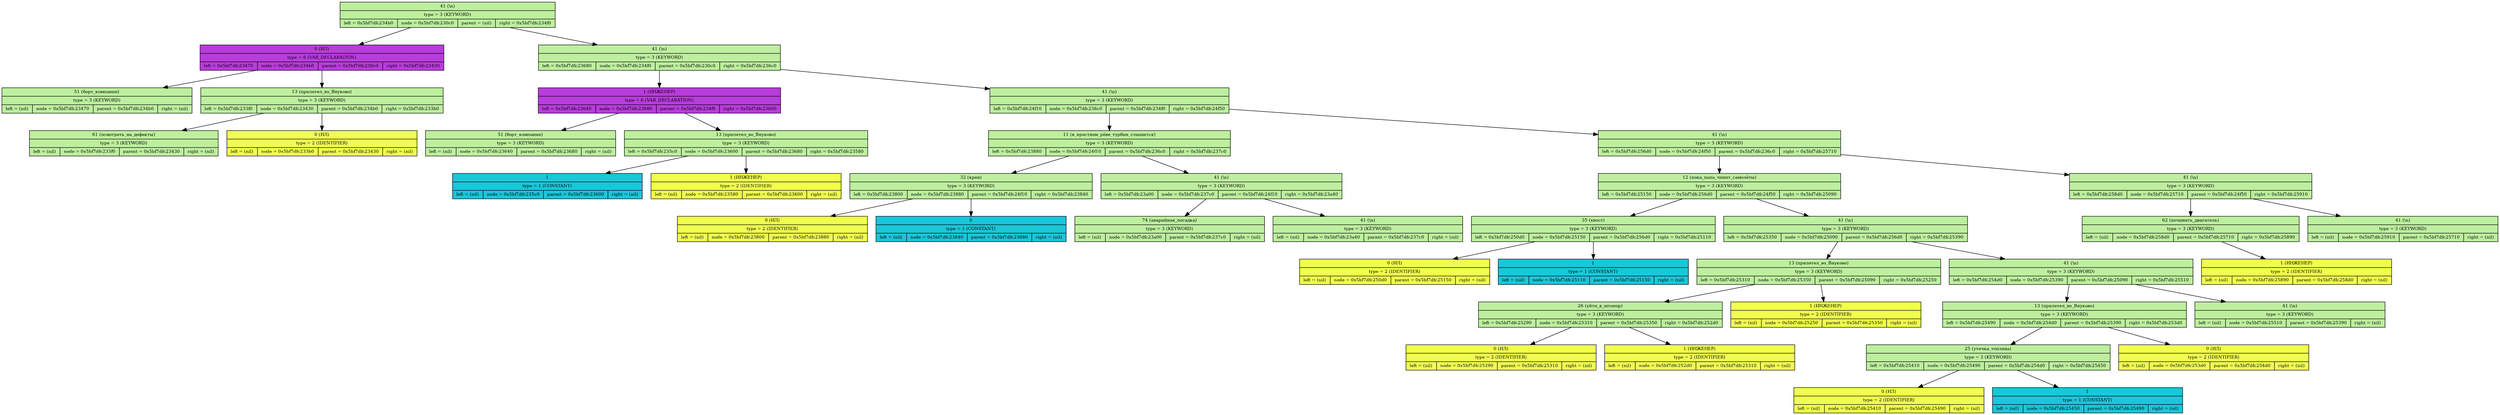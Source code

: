 digraph
{
	node[fontsize=9]

	node_0x5bf7dfc230c0 [shape=record, label = "{41 (\\n)| type = 3 (KEYWORD) | {left = 0x5bf7dfc234b0 | node = 0x5bf7dfc230c0 | parent = (nil) | right = 0x5bf7dfc234f0}}" style="filled",fillcolor="#BDEF9E"]

	node_0x5bf7dfc234b0 [shape=record, label = "{0 (ИЛ)| type = 6 (VAR_DECLARATION) | {left = 0x5bf7dfc23470 | node = 0x5bf7dfc234b0 | parent = 0x5bf7dfc230c0 | right = 0x5bf7dfc23430}}" style="filled",fillcolor="#B93CDC"]

	edge[color="black",fontsize=12]
	node_0x5bf7dfc230c0 -> node_0x5bf7dfc234b0

	node_0x5bf7dfc23470 [shape=record, label = "{51 (борт_компании)| type = 3 (KEYWORD) | {left = (nil) | node = 0x5bf7dfc23470 | parent = 0x5bf7dfc234b0 | right = (nil)}}" style="filled",fillcolor="#BDEF9E"]

	edge[color="black",fontsize=12]
	node_0x5bf7dfc234b0 -> node_0x5bf7dfc23470

	node_0x5bf7dfc23430 [shape=record, label = "{13 (прилетел_во_Внуково)| type = 3 (KEYWORD) | {left = 0x5bf7dfc233f0 | node = 0x5bf7dfc23430 | parent = 0x5bf7dfc234b0 | right = 0x5bf7dfc233b0}}" style="filled",fillcolor="#BDEF9E"]

	edge[color="black",fontsize=12]
	node_0x5bf7dfc234b0 -> node_0x5bf7dfc23430

	node_0x5bf7dfc233f0 [shape=record, label = "{61 (осмотреть_на_дефекты)| type = 3 (KEYWORD) | {left = (nil) | node = 0x5bf7dfc233f0 | parent = 0x5bf7dfc23430 | right = (nil)}}" style="filled",fillcolor="#BDEF9E"]

	edge[color="black",fontsize=12]
	node_0x5bf7dfc23430 -> node_0x5bf7dfc233f0

	node_0x5bf7dfc233b0 [shape=record, label = "{0 (ИЛ)| type = 2 (IDENTIFIER) | {left = (nil) | node = 0x5bf7dfc233b0 | parent = 0x5bf7dfc23430 | right = (nil)}}" style="filled",fillcolor="#F0FF4F"]

	edge[color="black",fontsize=12]
	node_0x5bf7dfc23430 -> node_0x5bf7dfc233b0

	node_0x5bf7dfc234f0 [shape=record, label = "{41 (\\n)| type = 3 (KEYWORD) | {left = 0x5bf7dfc23680 | node = 0x5bf7dfc234f0 | parent = 0x5bf7dfc230c0 | right = 0x5bf7dfc236c0}}" style="filled",fillcolor="#BDEF9E"]

	edge[color="black",fontsize=12]
	node_0x5bf7dfc230c0 -> node_0x5bf7dfc234f0

	node_0x5bf7dfc23680 [shape=record, label = "{1 (ИНЖЕНЕР)| type = 6 (VAR_DECLARATION) | {left = 0x5bf7dfc23640 | node = 0x5bf7dfc23680 | parent = 0x5bf7dfc234f0 | right = 0x5bf7dfc23600}}" style="filled",fillcolor="#B93CDC"]

	edge[color="black",fontsize=12]
	node_0x5bf7dfc234f0 -> node_0x5bf7dfc23680

	node_0x5bf7dfc23640 [shape=record, label = "{51 (борт_компании)| type = 3 (KEYWORD) | {left = (nil) | node = 0x5bf7dfc23640 | parent = 0x5bf7dfc23680 | right = (nil)}}" style="filled",fillcolor="#BDEF9E"]

	edge[color="black",fontsize=12]
	node_0x5bf7dfc23680 -> node_0x5bf7dfc23640

	node_0x5bf7dfc23600 [shape=record, label = "{13 (прилетел_во_Внуково)| type = 3 (KEYWORD) | {left = 0x5bf7dfc235c0 | node = 0x5bf7dfc23600 | parent = 0x5bf7dfc23680 | right = 0x5bf7dfc23580}}" style="filled",fillcolor="#BDEF9E"]

	edge[color="black",fontsize=12]
	node_0x5bf7dfc23680 -> node_0x5bf7dfc23600

	node_0x5bf7dfc235c0 [shape=record, label = "{1| type = 1 (CONSTANT) | {left = (nil) | node = 0x5bf7dfc235c0 | parent = 0x5bf7dfc23600 | right = (nil)}}" style="filled",fillcolor="#1AC6D9"]

	edge[color="black",fontsize=12]
	node_0x5bf7dfc23600 -> node_0x5bf7dfc235c0

	node_0x5bf7dfc23580 [shape=record, label = "{1 (ИНЖЕНЕР)| type = 2 (IDENTIFIER) | {left = (nil) | node = 0x5bf7dfc23580 | parent = 0x5bf7dfc23600 | right = (nil)}}" style="filled",fillcolor="#F0FF4F"]

	edge[color="black",fontsize=12]
	node_0x5bf7dfc23600 -> node_0x5bf7dfc23580

	node_0x5bf7dfc236c0 [shape=record, label = "{41 (\\n)| type = 3 (KEYWORD) | {left = 0x5bf7dfc24f10 | node = 0x5bf7dfc236c0 | parent = 0x5bf7dfc234f0 | right = 0x5bf7dfc24f50}}" style="filled",fillcolor="#BDEF9E"]

	edge[color="black",fontsize=12]
	node_0x5bf7dfc234f0 -> node_0x5bf7dfc236c0

	node_0x5bf7dfc24f10 [shape=record, label = "{11 (в_яростном_рёве_турбин_слышится)| type = 3 (KEYWORD) | {left = 0x5bf7dfc23880 | node = 0x5bf7dfc24f10 | parent = 0x5bf7dfc236c0 | right = 0x5bf7dfc237c0}}" style="filled",fillcolor="#BDEF9E"]

	edge[color="black",fontsize=12]
	node_0x5bf7dfc236c0 -> node_0x5bf7dfc24f10

	node_0x5bf7dfc23880 [shape=record, label = "{32 (крен)| type = 3 (KEYWORD) | {left = 0x5bf7dfc23800 | node = 0x5bf7dfc23880 | parent = 0x5bf7dfc24f10 | right = 0x5bf7dfc23840}}" style="filled",fillcolor="#BDEF9E"]

	edge[color="black",fontsize=12]
	node_0x5bf7dfc24f10 -> node_0x5bf7dfc23880

	node_0x5bf7dfc23800 [shape=record, label = "{0 (ИЛ)| type = 2 (IDENTIFIER) | {left = (nil) | node = 0x5bf7dfc23800 | parent = 0x5bf7dfc23880 | right = (nil)}}" style="filled",fillcolor="#F0FF4F"]

	edge[color="black",fontsize=12]
	node_0x5bf7dfc23880 -> node_0x5bf7dfc23800

	node_0x5bf7dfc23840 [shape=record, label = "{0| type = 1 (CONSTANT) | {left = (nil) | node = 0x5bf7dfc23840 | parent = 0x5bf7dfc23880 | right = (nil)}}" style="filled",fillcolor="#1AC6D9"]

	edge[color="black",fontsize=12]
	node_0x5bf7dfc23880 -> node_0x5bf7dfc23840

	node_0x5bf7dfc237c0 [shape=record, label = "{41 (\\n)| type = 3 (KEYWORD) | {left = 0x5bf7dfc23a00 | node = 0x5bf7dfc237c0 | parent = 0x5bf7dfc24f10 | right = 0x5bf7dfc23a40}}" style="filled",fillcolor="#BDEF9E"]

	edge[color="black",fontsize=12]
	node_0x5bf7dfc24f10 -> node_0x5bf7dfc237c0

	node_0x5bf7dfc23a00 [shape=record, label = "{74 (аварийная_посадка)| type = 3 (KEYWORD) | {left = (nil) | node = 0x5bf7dfc23a00 | parent = 0x5bf7dfc237c0 | right = (nil)}}" style="filled",fillcolor="#BDEF9E"]

	edge[color="black",fontsize=12]
	node_0x5bf7dfc237c0 -> node_0x5bf7dfc23a00

	node_0x5bf7dfc23a40 [shape=record, label = "{41 (\\n)| type = 3 (KEYWORD) | {left = (nil) | node = 0x5bf7dfc23a40 | parent = 0x5bf7dfc237c0 | right = (nil)}}" style="filled",fillcolor="#BDEF9E"]

	edge[color="black",fontsize=12]
	node_0x5bf7dfc237c0 -> node_0x5bf7dfc23a40

	node_0x5bf7dfc24f50 [shape=record, label = "{41 (\\n)| type = 3 (KEYWORD) | {left = 0x5bf7dfc256d0 | node = 0x5bf7dfc24f50 | parent = 0x5bf7dfc236c0 | right = 0x5bf7dfc25710}}" style="filled",fillcolor="#BDEF9E"]

	edge[color="black",fontsize=12]
	node_0x5bf7dfc236c0 -> node_0x5bf7dfc24f50

	node_0x5bf7dfc256d0 [shape=record, label = "{12 (пока_папа_чинит_самолёты)| type = 3 (KEYWORD) | {left = 0x5bf7dfc25150 | node = 0x5bf7dfc256d0 | parent = 0x5bf7dfc24f50 | right = 0x5bf7dfc25090}}" style="filled",fillcolor="#BDEF9E"]

	edge[color="black",fontsize=12]
	node_0x5bf7dfc24f50 -> node_0x5bf7dfc256d0

	node_0x5bf7dfc25150 [shape=record, label = "{35 (хвост)| type = 3 (KEYWORD) | {left = 0x5bf7dfc250d0 | node = 0x5bf7dfc25150 | parent = 0x5bf7dfc256d0 | right = 0x5bf7dfc25110}}" style="filled",fillcolor="#BDEF9E"]

	edge[color="black",fontsize=12]
	node_0x5bf7dfc256d0 -> node_0x5bf7dfc25150

	node_0x5bf7dfc250d0 [shape=record, label = "{0 (ИЛ)| type = 2 (IDENTIFIER) | {left = (nil) | node = 0x5bf7dfc250d0 | parent = 0x5bf7dfc25150 | right = (nil)}}" style="filled",fillcolor="#F0FF4F"]

	edge[color="black",fontsize=12]
	node_0x5bf7dfc25150 -> node_0x5bf7dfc250d0

	node_0x5bf7dfc25110 [shape=record, label = "{1| type = 1 (CONSTANT) | {left = (nil) | node = 0x5bf7dfc25110 | parent = 0x5bf7dfc25150 | right = (nil)}}" style="filled",fillcolor="#1AC6D9"]

	edge[color="black",fontsize=12]
	node_0x5bf7dfc25150 -> node_0x5bf7dfc25110

	node_0x5bf7dfc25090 [shape=record, label = "{41 (\\n)| type = 3 (KEYWORD) | {left = 0x5bf7dfc25350 | node = 0x5bf7dfc25090 | parent = 0x5bf7dfc256d0 | right = 0x5bf7dfc25390}}" style="filled",fillcolor="#BDEF9E"]

	edge[color="black",fontsize=12]
	node_0x5bf7dfc256d0 -> node_0x5bf7dfc25090

	node_0x5bf7dfc25350 [shape=record, label = "{13 (прилетел_во_Внуково)| type = 3 (KEYWORD) | {left = 0x5bf7dfc25310 | node = 0x5bf7dfc25350 | parent = 0x5bf7dfc25090 | right = 0x5bf7dfc25250}}" style="filled",fillcolor="#BDEF9E"]

	edge[color="black",fontsize=12]
	node_0x5bf7dfc25090 -> node_0x5bf7dfc25350

	node_0x5bf7dfc25310 [shape=record, label = "{26 (уйти_в_штопор)| type = 3 (KEYWORD) | {left = 0x5bf7dfc25290 | node = 0x5bf7dfc25310 | parent = 0x5bf7dfc25350 | right = 0x5bf7dfc252d0}}" style="filled",fillcolor="#BDEF9E"]

	edge[color="black",fontsize=12]
	node_0x5bf7dfc25350 -> node_0x5bf7dfc25310

	node_0x5bf7dfc25290 [shape=record, label = "{0 (ИЛ)| type = 2 (IDENTIFIER) | {left = (nil) | node = 0x5bf7dfc25290 | parent = 0x5bf7dfc25310 | right = (nil)}}" style="filled",fillcolor="#F0FF4F"]

	edge[color="black",fontsize=12]
	node_0x5bf7dfc25310 -> node_0x5bf7dfc25290

	node_0x5bf7dfc252d0 [shape=record, label = "{1 (ИНЖЕНЕР)| type = 2 (IDENTIFIER) | {left = (nil) | node = 0x5bf7dfc252d0 | parent = 0x5bf7dfc25310 | right = (nil)}}" style="filled",fillcolor="#F0FF4F"]

	edge[color="black",fontsize=12]
	node_0x5bf7dfc25310 -> node_0x5bf7dfc252d0

	node_0x5bf7dfc25250 [shape=record, label = "{1 (ИНЖЕНЕР)| type = 2 (IDENTIFIER) | {left = (nil) | node = 0x5bf7dfc25250 | parent = 0x5bf7dfc25350 | right = (nil)}}" style="filled",fillcolor="#F0FF4F"]

	edge[color="black",fontsize=12]
	node_0x5bf7dfc25350 -> node_0x5bf7dfc25250

	node_0x5bf7dfc25390 [shape=record, label = "{41 (\\n)| type = 3 (KEYWORD) | {left = 0x5bf7dfc254d0 | node = 0x5bf7dfc25390 | parent = 0x5bf7dfc25090 | right = 0x5bf7dfc25510}}" style="filled",fillcolor="#BDEF9E"]

	edge[color="black",fontsize=12]
	node_0x5bf7dfc25090 -> node_0x5bf7dfc25390

	node_0x5bf7dfc254d0 [shape=record, label = "{13 (прилетел_во_Внуково)| type = 3 (KEYWORD) | {left = 0x5bf7dfc25490 | node = 0x5bf7dfc254d0 | parent = 0x5bf7dfc25390 | right = 0x5bf7dfc253d0}}" style="filled",fillcolor="#BDEF9E"]

	edge[color="black",fontsize=12]
	node_0x5bf7dfc25390 -> node_0x5bf7dfc254d0

	node_0x5bf7dfc25490 [shape=record, label = "{25 (утечка_топлива)| type = 3 (KEYWORD) | {left = 0x5bf7dfc25410 | node = 0x5bf7dfc25490 | parent = 0x5bf7dfc254d0 | right = 0x5bf7dfc25450}}" style="filled",fillcolor="#BDEF9E"]

	edge[color="black",fontsize=12]
	node_0x5bf7dfc254d0 -> node_0x5bf7dfc25490

	node_0x5bf7dfc25410 [shape=record, label = "{0 (ИЛ)| type = 2 (IDENTIFIER) | {left = (nil) | node = 0x5bf7dfc25410 | parent = 0x5bf7dfc25490 | right = (nil)}}" style="filled",fillcolor="#F0FF4F"]

	edge[color="black",fontsize=12]
	node_0x5bf7dfc25490 -> node_0x5bf7dfc25410

	node_0x5bf7dfc25450 [shape=record, label = "{1| type = 1 (CONSTANT) | {left = (nil) | node = 0x5bf7dfc25450 | parent = 0x5bf7dfc25490 | right = (nil)}}" style="filled",fillcolor="#1AC6D9"]

	edge[color="black",fontsize=12]
	node_0x5bf7dfc25490 -> node_0x5bf7dfc25450

	node_0x5bf7dfc253d0 [shape=record, label = "{0 (ИЛ)| type = 2 (IDENTIFIER) | {left = (nil) | node = 0x5bf7dfc253d0 | parent = 0x5bf7dfc254d0 | right = (nil)}}" style="filled",fillcolor="#F0FF4F"]

	edge[color="black",fontsize=12]
	node_0x5bf7dfc254d0 -> node_0x5bf7dfc253d0

	node_0x5bf7dfc25510 [shape=record, label = "{41 (\\n)| type = 3 (KEYWORD) | {left = (nil) | node = 0x5bf7dfc25510 | parent = 0x5bf7dfc25390 | right = (nil)}}" style="filled",fillcolor="#BDEF9E"]

	edge[color="black",fontsize=12]
	node_0x5bf7dfc25390 -> node_0x5bf7dfc25510

	node_0x5bf7dfc25710 [shape=record, label = "{41 (\\n)| type = 3 (KEYWORD) | {left = 0x5bf7dfc258d0 | node = 0x5bf7dfc25710 | parent = 0x5bf7dfc24f50 | right = 0x5bf7dfc25910}}" style="filled",fillcolor="#BDEF9E"]

	edge[color="black",fontsize=12]
	node_0x5bf7dfc24f50 -> node_0x5bf7dfc25710

	node_0x5bf7dfc258d0 [shape=record, label = "{62 (починить_двигатель)| type = 3 (KEYWORD) | {left = (nil) | node = 0x5bf7dfc258d0 | parent = 0x5bf7dfc25710 | right = 0x5bf7dfc25890}}" style="filled",fillcolor="#BDEF9E"]

	edge[color="black",fontsize=12]
	node_0x5bf7dfc25710 -> node_0x5bf7dfc258d0

	node_0x5bf7dfc25890 [shape=record, label = "{1 (ИНЖЕНЕР)| type = 2 (IDENTIFIER) | {left = (nil) | node = 0x5bf7dfc25890 | parent = 0x5bf7dfc258d0 | right = (nil)}}" style="filled",fillcolor="#F0FF4F"]

	edge[color="black",fontsize=12]
	node_0x5bf7dfc258d0 -> node_0x5bf7dfc25890

	node_0x5bf7dfc25910 [shape=record, label = "{41 (\\n)| type = 3 (KEYWORD) | {left = (nil) | node = 0x5bf7dfc25910 | parent = 0x5bf7dfc25710 | right = (nil)}}" style="filled",fillcolor="#BDEF9E"]

	edge[color="black",fontsize=12]
	node_0x5bf7dfc25710 -> node_0x5bf7dfc25910

	}